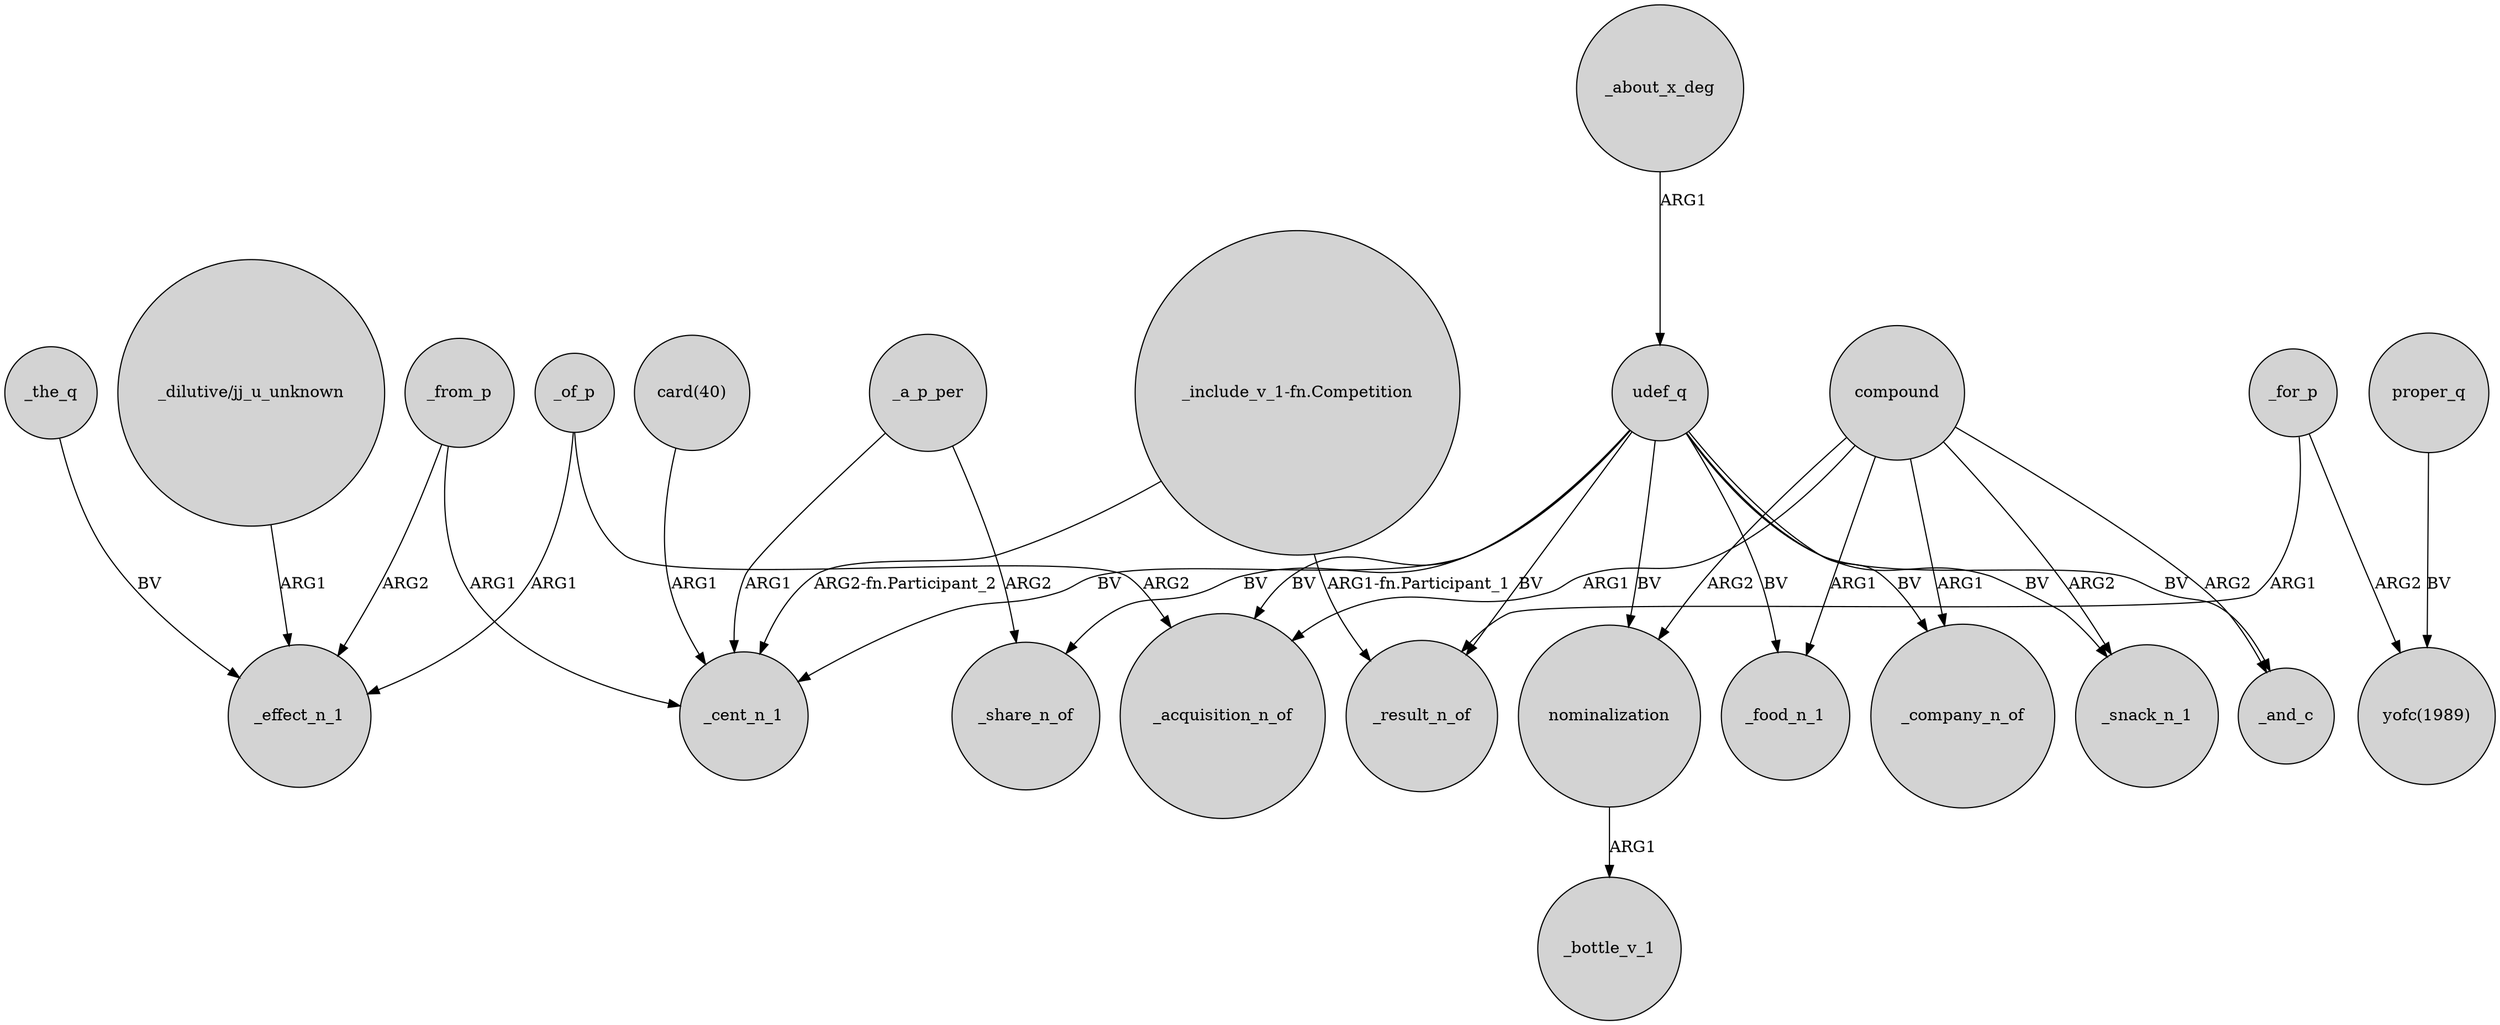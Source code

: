 digraph {
	node [shape=circle style=filled]
	_of_p -> _effect_n_1 [label=ARG1]
	"_include_v_1-fn.Competition" -> _result_n_of [label="ARG1-fn.Participant_1"]
	_from_p -> _cent_n_1 [label=ARG1]
	udef_q -> _snack_n_1 [label=BV]
	"card(40)" -> _cent_n_1 [label=ARG1]
	_a_p_per -> _cent_n_1 [label=ARG1]
	_of_p -> _acquisition_n_of [label=ARG2]
	"_dilutive/jj_u_unknown" -> _effect_n_1 [label=ARG1]
	udef_q -> nominalization [label=BV]
	nominalization -> _bottle_v_1 [label=ARG1]
	"_include_v_1-fn.Competition" -> _cent_n_1 [label="ARG2-fn.Participant_2"]
	compound -> _company_n_of [label=ARG1]
	compound -> _snack_n_1 [label=ARG2]
	udef_q -> _and_c [label=BV]
	udef_q -> _cent_n_1 [label=BV]
	compound -> _and_c [label=ARG2]
	compound -> nominalization [label=ARG2]
	_about_x_deg -> udef_q [label=ARG1]
	_the_q -> _effect_n_1 [label=BV]
	_from_p -> _effect_n_1 [label=ARG2]
	_a_p_per -> _share_n_of [label=ARG2]
	_for_p -> "yofc(1989)" [label=ARG2]
	udef_q -> _share_n_of [label=BV]
	udef_q -> _company_n_of [label=BV]
	udef_q -> _food_n_1 [label=BV]
	_for_p -> _result_n_of [label=ARG1]
	proper_q -> "yofc(1989)" [label=BV]
	compound -> _acquisition_n_of [label=ARG1]
	compound -> _food_n_1 [label=ARG1]
	udef_q -> _result_n_of [label=BV]
	udef_q -> _acquisition_n_of [label=BV]
}
